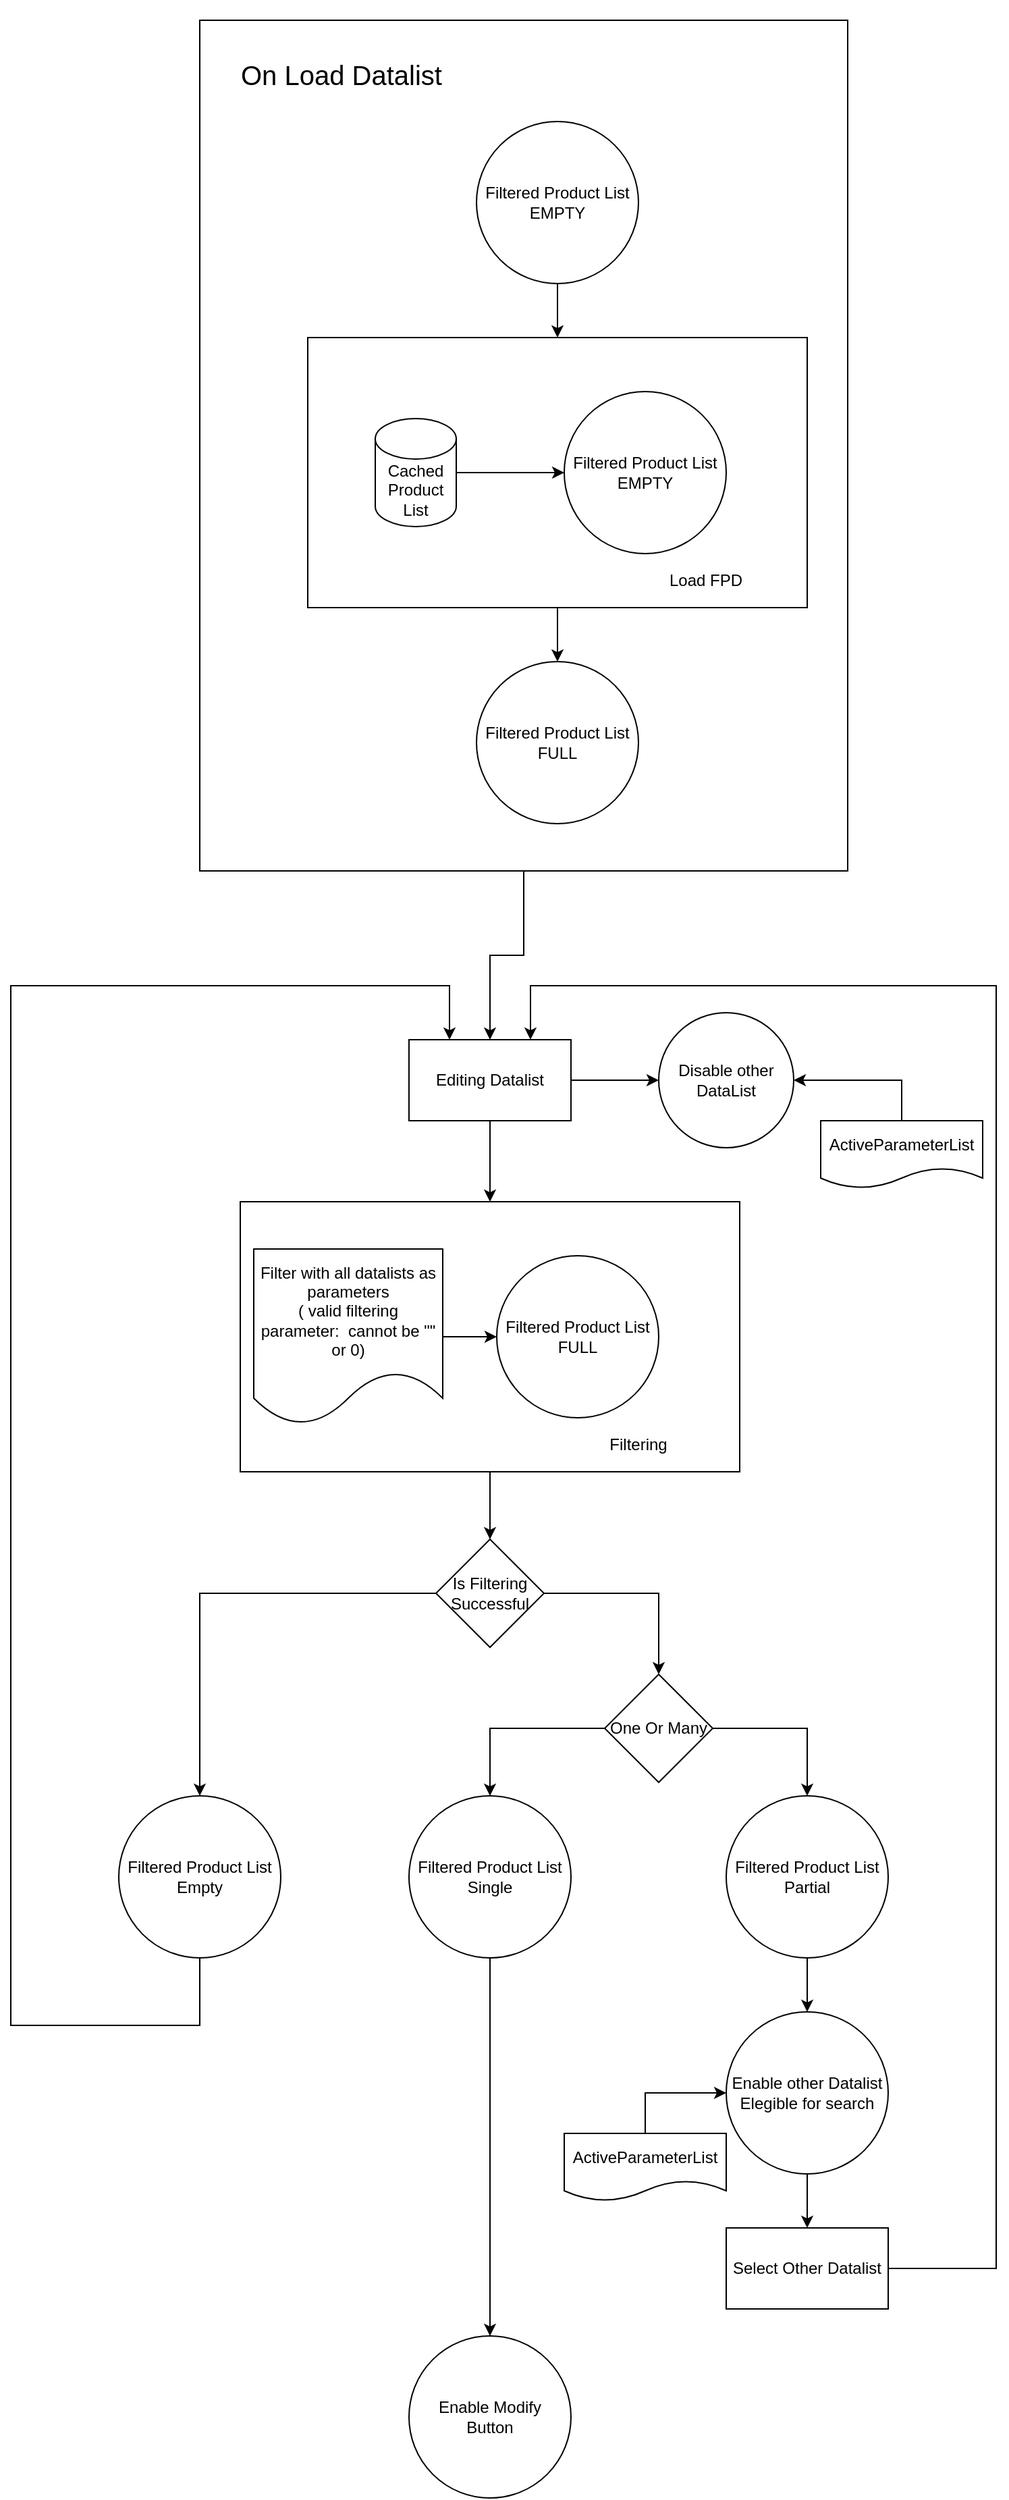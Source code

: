 <mxfile>
    <diagram id="LbyR46Ca2X4h6mD91lyc" name="Search Product">
        <mxGraphModel dx="706" dy="2326" grid="1" gridSize="10" guides="1" tooltips="1" connect="1" arrows="1" fold="1" page="1" pageScale="1" pageWidth="850" pageHeight="2000" math="0" shadow="0">
            <root>
                <mxCell id="0"/>
                <mxCell id="1" parent="0"/>
                <mxCell id="32" value="" style="group" parent="1" vertex="1" connectable="0">
                    <mxGeometry x="200" y="-1950" width="480" height="645" as="geometry"/>
                </mxCell>
                <mxCell id="31" value="" style="group" parent="32" vertex="1" connectable="0">
                    <mxGeometry width="480" height="645" as="geometry"/>
                </mxCell>
                <mxCell id="23" value="" style="rounded=0;whiteSpace=wrap;html=1;" parent="31" vertex="1">
                    <mxGeometry y="15" width="480" height="630" as="geometry"/>
                </mxCell>
                <mxCell id="25" value="&lt;font style=&quot;font-size: 20px&quot;&gt;On Load Datalist&lt;/font&gt;" style="text;html=1;strokeColor=none;fillColor=none;align=center;verticalAlign=middle;whiteSpace=wrap;rounded=0;fontSize=20;" parent="31" vertex="1">
                    <mxGeometry width="210" height="110" as="geometry"/>
                </mxCell>
                <mxCell id="30" value="" style="group" parent="32" vertex="1" connectable="0">
                    <mxGeometry x="80" y="90" width="370" height="520" as="geometry"/>
                </mxCell>
                <mxCell id="2" value="Filtered Product List&lt;br&gt;EMPTY" style="ellipse;whiteSpace=wrap;html=1;" parent="30" vertex="1">
                    <mxGeometry x="125" width="120" height="120" as="geometry"/>
                </mxCell>
                <mxCell id="10" value="" style="group" parent="30" vertex="1" connectable="0">
                    <mxGeometry y="160" width="370" height="200" as="geometry"/>
                </mxCell>
                <mxCell id="6" value="" style="rounded=0;whiteSpace=wrap;html=1;" parent="10" vertex="1">
                    <mxGeometry width="370" height="200" as="geometry"/>
                </mxCell>
                <mxCell id="3" value="Filtered Product List&lt;br&gt;EMPTY" style="ellipse;whiteSpace=wrap;html=1;" parent="10" vertex="1">
                    <mxGeometry x="190" y="40" width="120" height="120" as="geometry"/>
                </mxCell>
                <mxCell id="5" style="edgeStyle=orthogonalEdgeStyle;rounded=0;orthogonalLoop=1;jettySize=auto;html=1;entryX=0;entryY=0.5;entryDx=0;entryDy=0;" parent="10" source="4" target="3" edge="1">
                    <mxGeometry relative="1" as="geometry"/>
                </mxCell>
                <mxCell id="4" value="Cached&lt;br&gt;Product&lt;br&gt;List" style="shape=cylinder3;whiteSpace=wrap;html=1;boundedLbl=1;backgroundOutline=1;size=15;" parent="10" vertex="1">
                    <mxGeometry x="50" y="60" width="60" height="80" as="geometry"/>
                </mxCell>
                <mxCell id="8" value="Load FPD" style="text;html=1;strokeColor=none;fillColor=none;align=center;verticalAlign=middle;whiteSpace=wrap;rounded=0;" parent="10" vertex="1">
                    <mxGeometry x="260" y="170" width="70" height="20" as="geometry"/>
                </mxCell>
                <mxCell id="7" style="edgeStyle=orthogonalEdgeStyle;rounded=0;orthogonalLoop=1;jettySize=auto;html=1;entryX=0.5;entryY=0;entryDx=0;entryDy=0;" parent="30" source="2" target="6" edge="1">
                    <mxGeometry relative="1" as="geometry"/>
                </mxCell>
                <mxCell id="18" value="Filtered Product List&lt;br&gt;FULL" style="ellipse;whiteSpace=wrap;html=1;" parent="30" vertex="1">
                    <mxGeometry x="125" y="400" width="120" height="120" as="geometry"/>
                </mxCell>
                <mxCell id="19" style="edgeStyle=orthogonalEdgeStyle;rounded=0;orthogonalLoop=1;jettySize=auto;html=1;" parent="30" source="6" target="18" edge="1">
                    <mxGeometry relative="1" as="geometry"/>
                </mxCell>
                <mxCell id="rrK-cHI3rAX0xC4a9ShG-53" value="" style="group" parent="1" vertex="1" connectable="0">
                    <mxGeometry x="60" y="-1220" width="730" height="1120" as="geometry"/>
                </mxCell>
                <mxCell id="11" value="" style="group" parent="rrK-cHI3rAX0xC4a9ShG-53" vertex="1" connectable="0">
                    <mxGeometry x="170" y="160" width="370" height="200" as="geometry"/>
                </mxCell>
                <mxCell id="12" value="" style="rounded=0;whiteSpace=wrap;html=1;" parent="11" vertex="1">
                    <mxGeometry width="370" height="200" as="geometry"/>
                </mxCell>
                <mxCell id="13" value="Filtered Product List&lt;br&gt;FULL" style="ellipse;whiteSpace=wrap;html=1;" parent="11" vertex="1">
                    <mxGeometry x="190" y="40" width="120" height="120" as="geometry"/>
                </mxCell>
                <mxCell id="16" value="Filtering" style="text;html=1;strokeColor=none;fillColor=none;align=center;verticalAlign=middle;whiteSpace=wrap;rounded=0;" parent="11" vertex="1">
                    <mxGeometry x="260" y="170" width="70" height="20" as="geometry"/>
                </mxCell>
                <mxCell id="20" style="edgeStyle=orthogonalEdgeStyle;rounded=0;orthogonalLoop=1;jettySize=auto;html=1;entryX=0;entryY=0.5;entryDx=0;entryDy=0;" parent="11" source="17" target="13" edge="1">
                    <mxGeometry relative="1" as="geometry"/>
                </mxCell>
                <mxCell id="17" value="Filter with all datalists as parameters&lt;br&gt;( valid filtering parameter:&amp;nbsp; cannot be &quot;&quot; or 0)" style="shape=document;whiteSpace=wrap;html=1;boundedLbl=1;" parent="11" vertex="1">
                    <mxGeometry x="10" y="35" width="140" height="130" as="geometry"/>
                </mxCell>
                <mxCell id="29" style="edgeStyle=orthogonalEdgeStyle;rounded=0;orthogonalLoop=1;jettySize=auto;html=1;entryX=0.5;entryY=0;entryDx=0;entryDy=0;" parent="rrK-cHI3rAX0xC4a9ShG-53" source="26" target="12" edge="1">
                    <mxGeometry relative="1" as="geometry"/>
                </mxCell>
                <mxCell id="26" value="Editing Datalist" style="rounded=0;whiteSpace=wrap;html=1;" parent="rrK-cHI3rAX0xC4a9ShG-53" vertex="1">
                    <mxGeometry x="295" y="40" width="120" height="60" as="geometry"/>
                </mxCell>
                <mxCell id="27" value="Disable other&lt;br&gt;DataList" style="ellipse;whiteSpace=wrap;html=1;" parent="rrK-cHI3rAX0xC4a9ShG-53" vertex="1">
                    <mxGeometry x="480" y="20" width="100" height="100" as="geometry"/>
                </mxCell>
                <mxCell id="28" style="edgeStyle=orthogonalEdgeStyle;rounded=0;orthogonalLoop=1;jettySize=auto;html=1;" parent="rrK-cHI3rAX0xC4a9ShG-53" source="26" target="27" edge="1">
                    <mxGeometry relative="1" as="geometry"/>
                </mxCell>
                <mxCell id="33" value="Is Filtering Successful" style="rhombus;whiteSpace=wrap;html=1;" parent="rrK-cHI3rAX0xC4a9ShG-53" vertex="1">
                    <mxGeometry x="315" y="410" width="80" height="80" as="geometry"/>
                </mxCell>
                <mxCell id="35" style="edgeStyle=orthogonalEdgeStyle;rounded=0;orthogonalLoop=1;jettySize=auto;html=1;" parent="rrK-cHI3rAX0xC4a9ShG-53" source="12" target="33" edge="1">
                    <mxGeometry relative="1" as="geometry"/>
                </mxCell>
                <mxCell id="36" value="Filtered Product List&lt;br&gt;Partial" style="ellipse;whiteSpace=wrap;html=1;" parent="rrK-cHI3rAX0xC4a9ShG-53" vertex="1">
                    <mxGeometry x="530" y="600" width="120" height="120" as="geometry"/>
                </mxCell>
                <mxCell id="37" value="Filtered Product List&lt;br&gt;Single" style="ellipse;whiteSpace=wrap;html=1;" parent="rrK-cHI3rAX0xC4a9ShG-53" vertex="1">
                    <mxGeometry x="295" y="600" width="120" height="120" as="geometry"/>
                </mxCell>
                <mxCell id="42" style="edgeStyle=orthogonalEdgeStyle;rounded=0;orthogonalLoop=1;jettySize=auto;html=1;exitX=0;exitY=0.5;exitDx=0;exitDy=0;" parent="rrK-cHI3rAX0xC4a9ShG-53" source="38" target="37" edge="1">
                    <mxGeometry relative="1" as="geometry"/>
                </mxCell>
                <mxCell id="43" style="edgeStyle=orthogonalEdgeStyle;rounded=0;orthogonalLoop=1;jettySize=auto;html=1;exitX=1;exitY=0.5;exitDx=0;exitDy=0;" parent="rrK-cHI3rAX0xC4a9ShG-53" source="38" target="36" edge="1">
                    <mxGeometry relative="1" as="geometry"/>
                </mxCell>
                <mxCell id="38" value="One Or Many" style="rhombus;whiteSpace=wrap;html=1;" parent="rrK-cHI3rAX0xC4a9ShG-53" vertex="1">
                    <mxGeometry x="440" y="510" width="80" height="80" as="geometry"/>
                </mxCell>
                <mxCell id="41" style="edgeStyle=orthogonalEdgeStyle;rounded=0;orthogonalLoop=1;jettySize=auto;html=1;entryX=0.5;entryY=0;entryDx=0;entryDy=0;" parent="rrK-cHI3rAX0xC4a9ShG-53" source="33" target="38" edge="1">
                    <mxGeometry relative="1" as="geometry"/>
                </mxCell>
                <mxCell id="50" style="edgeStyle=orthogonalEdgeStyle;rounded=0;orthogonalLoop=1;jettySize=auto;html=1;exitX=0.5;exitY=1;exitDx=0;exitDy=0;entryX=0.25;entryY=0;entryDx=0;entryDy=0;" parent="rrK-cHI3rAX0xC4a9ShG-53" source="39" target="26" edge="1">
                    <mxGeometry relative="1" as="geometry">
                        <Array as="points">
                            <mxPoint x="140" y="770"/>
                            <mxPoint y="770"/>
                            <mxPoint/>
                            <mxPoint x="325"/>
                        </Array>
                    </mxGeometry>
                </mxCell>
                <mxCell id="39" value="Filtered Product List&lt;br&gt;Empty" style="ellipse;whiteSpace=wrap;html=1;" parent="rrK-cHI3rAX0xC4a9ShG-53" vertex="1">
                    <mxGeometry x="80" y="600" width="120" height="120" as="geometry"/>
                </mxCell>
                <mxCell id="40" style="edgeStyle=orthogonalEdgeStyle;rounded=0;orthogonalLoop=1;jettySize=auto;html=1;" parent="rrK-cHI3rAX0xC4a9ShG-53" source="33" target="39" edge="1">
                    <mxGeometry relative="1" as="geometry"/>
                </mxCell>
                <mxCell id="45" value="Enable other Datalist&lt;br&gt;Elegible for search" style="ellipse;whiteSpace=wrap;html=1;" parent="rrK-cHI3rAX0xC4a9ShG-53" vertex="1">
                    <mxGeometry x="530" y="760" width="120" height="120" as="geometry"/>
                </mxCell>
                <mxCell id="47" style="edgeStyle=orthogonalEdgeStyle;rounded=0;orthogonalLoop=1;jettySize=auto;html=1;entryX=0.5;entryY=0;entryDx=0;entryDy=0;" parent="rrK-cHI3rAX0xC4a9ShG-53" source="36" target="45" edge="1">
                    <mxGeometry relative="1" as="geometry"/>
                </mxCell>
                <mxCell id="49" style="edgeStyle=orthogonalEdgeStyle;rounded=0;orthogonalLoop=1;jettySize=auto;html=1;entryX=0.75;entryY=0;entryDx=0;entryDy=0;" parent="rrK-cHI3rAX0xC4a9ShG-53" source="46" target="26" edge="1">
                    <mxGeometry relative="1" as="geometry">
                        <Array as="points">
                            <mxPoint x="730" y="950"/>
                            <mxPoint x="730"/>
                            <mxPoint x="385"/>
                        </Array>
                    </mxGeometry>
                </mxCell>
                <mxCell id="46" value="Select Other Datalist" style="rounded=0;whiteSpace=wrap;html=1;" parent="rrK-cHI3rAX0xC4a9ShG-53" vertex="1">
                    <mxGeometry x="530" y="920" width="120" height="60" as="geometry"/>
                </mxCell>
                <mxCell id="48" style="edgeStyle=orthogonalEdgeStyle;rounded=0;orthogonalLoop=1;jettySize=auto;html=1;" parent="rrK-cHI3rAX0xC4a9ShG-53" source="45" target="46" edge="1">
                    <mxGeometry relative="1" as="geometry"/>
                </mxCell>
                <mxCell id="53" value="Enable Modify &lt;br&gt;Button" style="ellipse;whiteSpace=wrap;html=1;" parent="rrK-cHI3rAX0xC4a9ShG-53" vertex="1">
                    <mxGeometry x="295" y="1000" width="120" height="120" as="geometry"/>
                </mxCell>
                <mxCell id="52" style="edgeStyle=orthogonalEdgeStyle;rounded=0;orthogonalLoop=1;jettySize=auto;html=1;" parent="rrK-cHI3rAX0xC4a9ShG-53" source="37" target="53" edge="1">
                    <mxGeometry relative="1" as="geometry">
                        <mxPoint x="355" y="810" as="targetPoint"/>
                    </mxGeometry>
                </mxCell>
                <mxCell id="58" style="edgeStyle=orthogonalEdgeStyle;rounded=0;orthogonalLoop=1;jettySize=auto;html=1;exitX=0.5;exitY=0;exitDx=0;exitDy=0;entryX=1;entryY=0.5;entryDx=0;entryDy=0;" parent="rrK-cHI3rAX0xC4a9ShG-53" source="54" target="27" edge="1">
                    <mxGeometry relative="1" as="geometry"/>
                </mxCell>
                <mxCell id="54" value="ActiveParameterList" style="shape=document;whiteSpace=wrap;html=1;boundedLbl=1;" parent="rrK-cHI3rAX0xC4a9ShG-53" vertex="1">
                    <mxGeometry x="600" y="100" width="120" height="50" as="geometry"/>
                </mxCell>
                <mxCell id="93" style="edgeStyle=orthogonalEdgeStyle;rounded=0;orthogonalLoop=1;jettySize=auto;html=1;entryX=0;entryY=0.5;entryDx=0;entryDy=0;" parent="rrK-cHI3rAX0xC4a9ShG-53" source="91" target="45" edge="1">
                    <mxGeometry relative="1" as="geometry"/>
                </mxCell>
                <mxCell id="91" value="ActiveParameterList" style="shape=document;whiteSpace=wrap;html=1;boundedLbl=1;" parent="rrK-cHI3rAX0xC4a9ShG-53" vertex="1">
                    <mxGeometry x="410" y="850" width="120" height="50" as="geometry"/>
                </mxCell>
                <mxCell id="rrK-cHI3rAX0xC4a9ShG-54" style="edgeStyle=orthogonalEdgeStyle;rounded=0;orthogonalLoop=1;jettySize=auto;html=1;exitX=0.5;exitY=1;exitDx=0;exitDy=0;" parent="1" source="23" target="26" edge="1">
                    <mxGeometry relative="1" as="geometry"/>
                </mxCell>
            </root>
        </mxGraphModel>
    </diagram>
    <diagram id="iA6SGUSFqseeWwlcZyWM" name="Modify Product">
        <mxGraphModel dx="706" dy="326" grid="1" gridSize="10" guides="1" tooltips="1" connect="1" arrows="1" fold="1" page="1" pageScale="1" pageWidth="850" pageHeight="11000" math="0" shadow="0">
            <root>
                <mxCell id="LCz8YGrdrxsspOYJYs8G-0"/>
                <mxCell id="LCz8YGrdrxsspOYJYs8G-1" parent="LCz8YGrdrxsspOYJYs8G-0"/>
            </root>
        </mxGraphModel>
    </diagram>
    <diagram id="14vtaH0ULE_1Zohgq5xO" name="Page-3">
        <mxGraphModel dx="706" dy="326" grid="1" gridSize="10" guides="1" tooltips="1" connect="1" arrows="1" fold="1" page="1" pageScale="1" pageWidth="850" pageHeight="2000" math="0" shadow="0">
            <root>
                <mxCell id="OQbGiHY3ngRDsAvF6jwF-0"/>
                <mxCell id="OQbGiHY3ngRDsAvF6jwF-1" parent="OQbGiHY3ngRDsAvF6jwF-0"/>
            </root>
        </mxGraphModel>
    </diagram>
</mxfile>